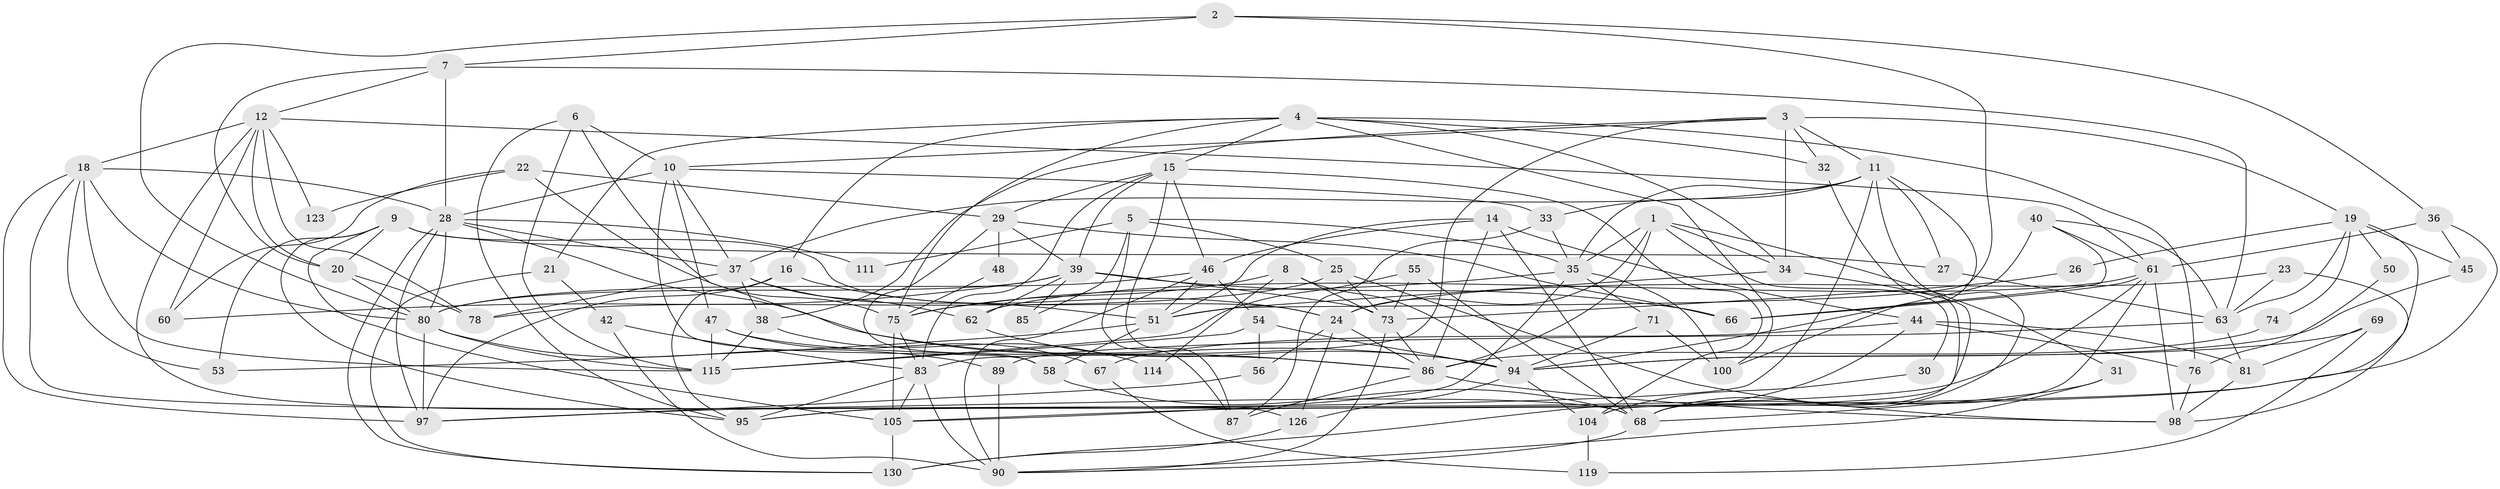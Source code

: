 // Generated by graph-tools (version 1.1) at 2025/24/03/03/25 07:24:04]
// undirected, 87 vertices, 215 edges
graph export_dot {
graph [start="1"]
  node [color=gray90,style=filled];
  1 [super="+41"];
  2;
  3 [super="+84"];
  4 [super="+17"];
  5 [super="+70"];
  6;
  7 [super="+121"];
  8;
  9 [super="+13"];
  10 [super="+59"];
  11 [super="+64"];
  12 [super="+131"];
  14 [super="+120"];
  15 [super="+116"];
  16;
  18 [super="+110"];
  19 [super="+122"];
  20 [super="+43"];
  21;
  22 [super="+124"];
  23;
  24 [super="+72"];
  25 [super="+57"];
  26;
  27;
  28 [super="+106"];
  29 [super="+108"];
  30;
  31;
  32;
  33 [super="+125"];
  34;
  35 [super="+65"];
  36;
  37 [super="+52"];
  38;
  39 [super="+93"];
  40;
  42;
  44 [super="+49"];
  45;
  46 [super="+96"];
  47;
  48;
  50;
  51 [super="+79"];
  53;
  54 [super="+88"];
  55;
  56;
  58;
  60;
  61 [super="+82"];
  62;
  63 [super="+112"];
  66;
  67;
  68 [super="+129"];
  69;
  71;
  73 [super="+77"];
  74;
  75 [super="+109"];
  76;
  78 [super="+91"];
  80 [super="+101"];
  81;
  83 [super="+92"];
  85;
  86 [super="+102"];
  87;
  89;
  90 [super="+118"];
  94 [super="+99"];
  95 [super="+117"];
  97;
  98 [super="+113"];
  100 [super="+103"];
  104 [super="+107"];
  105 [super="+127"];
  111;
  114;
  115 [super="+128"];
  119;
  123;
  126;
  130;
  1 -- 31;
  1 -- 34;
  1 -- 86;
  1 -- 24;
  1 -- 30;
  1 -- 35;
  2 -- 80;
  2 -- 36;
  2 -- 51;
  2 -- 7;
  3 -- 38;
  3 -- 32;
  3 -- 34;
  3 -- 83;
  3 -- 10;
  3 -- 19;
  3 -- 11;
  4 -- 16;
  4 -- 21;
  4 -- 100;
  4 -- 32;
  4 -- 34;
  4 -- 75;
  4 -- 76;
  4 -- 15;
  5 -- 25;
  5 -- 35 [weight=2];
  5 -- 85;
  5 -- 87;
  5 -- 111;
  6 -- 10;
  6 -- 95;
  6 -- 115;
  6 -- 86;
  7 -- 20;
  7 -- 28;
  7 -- 12;
  7 -- 63;
  8 -- 75;
  8 -- 114;
  8 -- 73;
  8 -- 94;
  9 -- 53;
  9 -- 27;
  9 -- 24;
  9 -- 95;
  9 -- 20;
  9 -- 105;
  10 -- 47;
  10 -- 37;
  10 -- 58;
  10 -- 33;
  10 -- 28;
  11 -- 37;
  11 -- 68;
  11 -- 95;
  11 -- 100;
  11 -- 35;
  11 -- 27;
  11 -- 33;
  12 -- 78;
  12 -- 20;
  12 -- 123;
  12 -- 18;
  12 -- 68;
  12 -- 61;
  12 -- 60;
  14 -- 68;
  14 -- 51;
  14 -- 46;
  14 -- 86;
  14 -- 44;
  15 -- 87;
  15 -- 29;
  15 -- 104;
  15 -- 39;
  15 -- 83;
  15 -- 46;
  16 -- 24;
  16 -- 97;
  16 -- 95;
  18 -- 126;
  18 -- 28;
  18 -- 80;
  18 -- 97;
  18 -- 53;
  18 -- 115;
  19 -- 45;
  19 -- 50;
  19 -- 26;
  19 -- 74;
  19 -- 105;
  19 -- 63;
  20 -- 80;
  20 -- 78;
  21 -- 130;
  21 -- 42;
  22 -- 60;
  22 -- 123;
  22 -- 29;
  22 -- 75;
  23 -- 63;
  23 -- 98;
  23 -- 24;
  24 -- 56;
  24 -- 126;
  24 -- 86;
  25 -- 73;
  25 -- 98;
  25 -- 78;
  26 -- 73;
  27 -- 63;
  28 -- 97;
  28 -- 111;
  28 -- 80;
  28 -- 130;
  28 -- 37;
  28 -- 94;
  29 -- 66;
  29 -- 48;
  29 -- 58;
  29 -- 39;
  30 -- 104;
  31 -- 90;
  31 -- 68;
  32 -- 104;
  33 -- 35;
  33 -- 87;
  34 -- 68;
  34 -- 51;
  35 -- 105;
  35 -- 100;
  35 -- 71;
  35 -- 75;
  36 -- 97;
  36 -- 61;
  36 -- 45;
  37 -- 51;
  37 -- 38;
  37 -- 62;
  37 -- 78;
  38 -- 114;
  38 -- 115;
  39 -- 66;
  39 -- 62;
  39 -- 80;
  39 -- 85;
  39 -- 73;
  39 -- 60;
  40 -- 94;
  40 -- 63;
  40 -- 66;
  40 -- 61;
  42 -- 90;
  42 -- 83;
  44 -- 130;
  44 -- 67;
  44 -- 81;
  44 -- 76;
  45 -- 94;
  46 -- 80;
  46 -- 51;
  46 -- 54;
  46 -- 90;
  47 -- 86;
  47 -- 115;
  47 -- 67;
  48 -- 75;
  50 -- 76;
  51 -- 53;
  51 -- 58;
  54 -- 56;
  54 -- 115;
  54 -- 94;
  55 -- 68;
  55 -- 115;
  55 -- 73;
  56 -- 97;
  58 -- 68;
  61 -- 95;
  61 -- 62;
  61 -- 66;
  61 -- 68;
  61 -- 98;
  62 -- 94;
  63 -- 81;
  63 -- 89;
  67 -- 119;
  68 -- 90;
  69 -- 94;
  69 -- 81;
  69 -- 119;
  71 -- 94;
  71 -- 100;
  73 -- 90;
  73 -- 86;
  74 -- 86;
  75 -- 105;
  75 -- 83;
  76 -- 98;
  80 -- 97;
  80 -- 89;
  80 -- 115;
  81 -- 98;
  83 -- 90;
  83 -- 95;
  83 -- 105;
  86 -- 87;
  86 -- 98;
  89 -- 90;
  94 -- 126;
  94 -- 104;
  104 -- 119;
  105 -- 130;
  126 -- 130;
}
